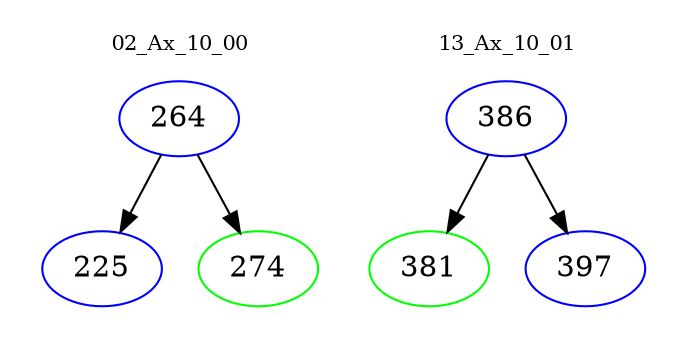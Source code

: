 digraph{
subgraph cluster_0 {
color = white
label = "02_Ax_10_00";
fontsize=10;
T0_264 [label="264", color="blue"]
T0_264 -> T0_225 [color="black"]
T0_225 [label="225", color="blue"]
T0_264 -> T0_274 [color="black"]
T0_274 [label="274", color="green"]
}
subgraph cluster_1 {
color = white
label = "13_Ax_10_01";
fontsize=10;
T1_386 [label="386", color="blue"]
T1_386 -> T1_381 [color="black"]
T1_381 [label="381", color="green"]
T1_386 -> T1_397 [color="black"]
T1_397 [label="397", color="blue"]
}
}
